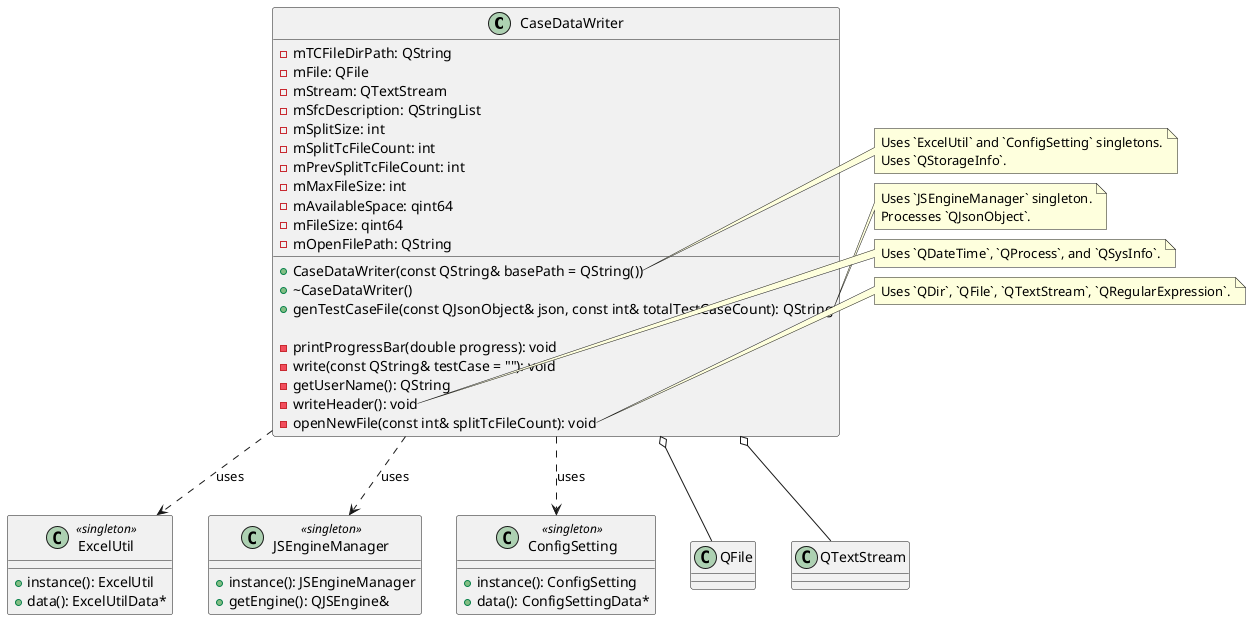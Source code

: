 @startuml

class CaseDataWriter {
  - mTCFileDirPath: QString
  - mFile: QFile
  - mStream: QTextStream
  - mSfcDescription: QStringList
  - mSplitSize: int
  - mSplitTcFileCount: int
  - mPrevSplitTcFileCount: int
  - mMaxFileSize: int
  - mAvailableSpace: qint64
  - mFileSize: qint64
  - mOpenFilePath: QString

  + CaseDataWriter(const QString& basePath = QString())
  + ~CaseDataWriter()
  + genTestCaseFile(const QJsonObject& json, const int& totalTestCaseCount): QString

  - printProgressBar(double progress): void
  - write(const QString& testCase = ""): void
  - getUserName(): QString
  - writeHeader(): void
  - openNewFile(const int& splitTcFileCount): void
}

class ExcelUtil <<singleton>> {
  + instance(): ExcelUtil
  + data(): ExcelUtilData*
}

class JSEngineManager <<singleton>> {
  + instance(): JSEngineManager
  + getEngine(): QJSEngine&
}

class ConfigSetting <<singleton>> {
  + instance(): ConfigSetting
  + data(): ConfigSettingData*
}

note right of CaseDataWriter::CaseDataWriter
  Uses `ExcelUtil` and `ConfigSetting` singletons.
  Uses `QStorageInfo`.
end note

note right of CaseDataWriter::genTestCaseFile
  Uses `JSEngineManager` singleton.
  Processes `QJsonObject`.
end note

note right of CaseDataWriter::writeHeader
  Uses `QDateTime`, `QProcess`, and `QSysInfo`.
end note

note right of CaseDataWriter::openNewFile
  Uses `QDir`, `QFile`, `QTextStream`, `QRegularExpression`.
end note


CaseDataWriter o-- QFile
CaseDataWriter o-- QTextStream
CaseDataWriter ..> ExcelUtil : uses
CaseDataWriter ..> JSEngineManager : uses
CaseDataWriter ..> ConfigSetting : uses

@enduml
